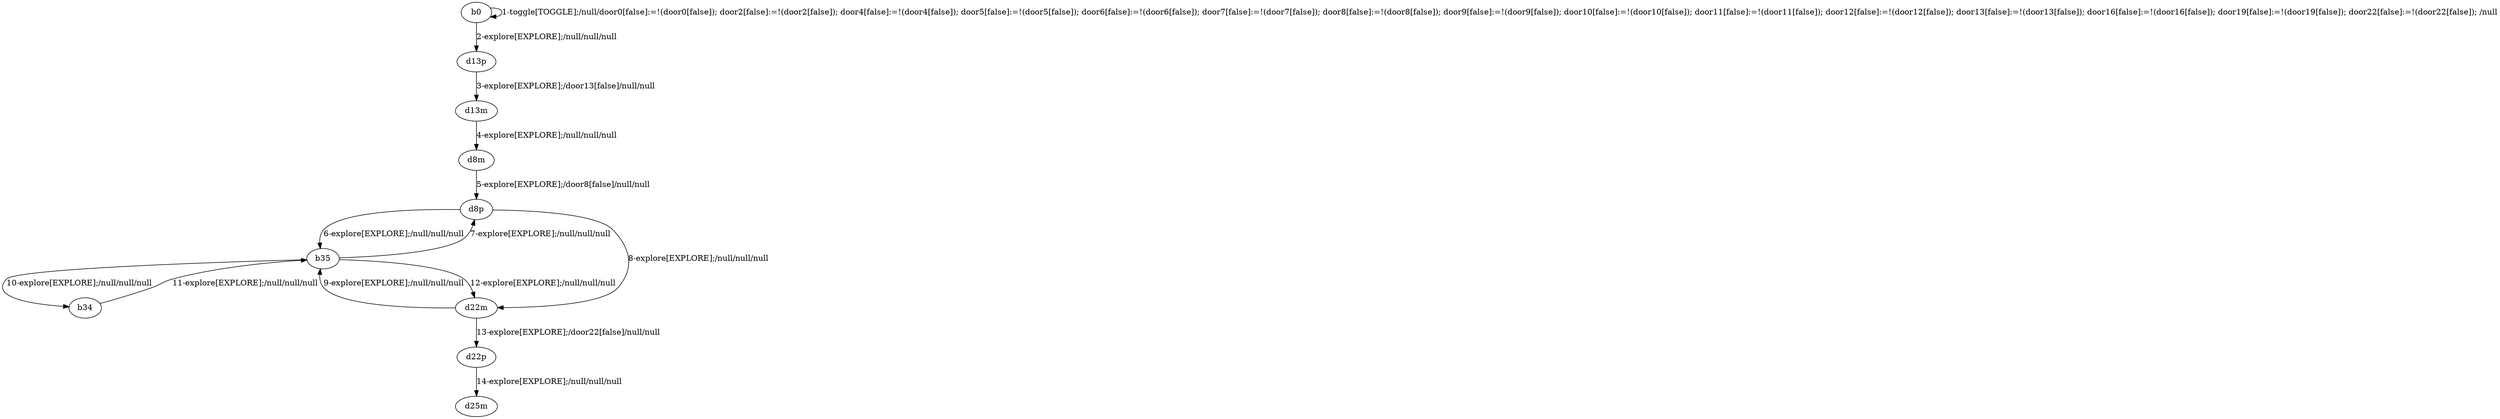 # Total number of goals covered by this test: 2
# b34 --> b35
# b35 --> d8p

digraph g {
"b0" -> "b0" [label = "1-toggle[TOGGLE];/null/door0[false]:=!(door0[false]); door2[false]:=!(door2[false]); door4[false]:=!(door4[false]); door5[false]:=!(door5[false]); door6[false]:=!(door6[false]); door7[false]:=!(door7[false]); door8[false]:=!(door8[false]); door9[false]:=!(door9[false]); door10[false]:=!(door10[false]); door11[false]:=!(door11[false]); door12[false]:=!(door12[false]); door13[false]:=!(door13[false]); door16[false]:=!(door16[false]); door19[false]:=!(door19[false]); door22[false]:=!(door22[false]); /null"];
"b0" -> "d13p" [label = "2-explore[EXPLORE];/null/null/null"];
"d13p" -> "d13m" [label = "3-explore[EXPLORE];/door13[false]/null/null"];
"d13m" -> "d8m" [label = "4-explore[EXPLORE];/null/null/null"];
"d8m" -> "d8p" [label = "5-explore[EXPLORE];/door8[false]/null/null"];
"d8p" -> "b35" [label = "6-explore[EXPLORE];/null/null/null"];
"b35" -> "d8p" [label = "7-explore[EXPLORE];/null/null/null"];
"d8p" -> "d22m" [label = "8-explore[EXPLORE];/null/null/null"];
"d22m" -> "b35" [label = "9-explore[EXPLORE];/null/null/null"];
"b35" -> "b34" [label = "10-explore[EXPLORE];/null/null/null"];
"b34" -> "b35" [label = "11-explore[EXPLORE];/null/null/null"];
"b35" -> "d22m" [label = "12-explore[EXPLORE];/null/null/null"];
"d22m" -> "d22p" [label = "13-explore[EXPLORE];/door22[false]/null/null"];
"d22p" -> "d25m" [label = "14-explore[EXPLORE];/null/null/null"];
}